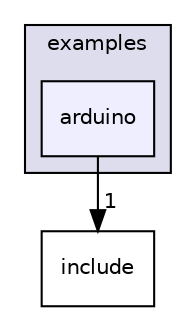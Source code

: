 digraph "examples/arduino" {
  compound=true
  node [ fontsize="10", fontname="Helvetica"];
  edge [ labelfontsize="10", labelfontname="Helvetica"];
  subgraph clusterdir_d28a4824dc47e487b107a5db32ef43c4 {
    graph [ bgcolor="#ddddee", pencolor="black", label="examples" fontname="Helvetica", fontsize="10", URL="dir_d28a4824dc47e487b107a5db32ef43c4.html"]
  dir_0e535fa075b5ad5af8b26417851ab675 [shape=box, label="arduino", style="filled", fillcolor="#eeeeff", pencolor="black", URL="dir_0e535fa075b5ad5af8b26417851ab675.html"];
  }
  dir_d44c64559bbebec7f509842c48db8b23 [shape=box label="include" URL="dir_d44c64559bbebec7f509842c48db8b23.html"];
  dir_0e535fa075b5ad5af8b26417851ab675->dir_d44c64559bbebec7f509842c48db8b23 [headlabel="1", labeldistance=1.5 headhref="dir_000001_000003.html"];
}
